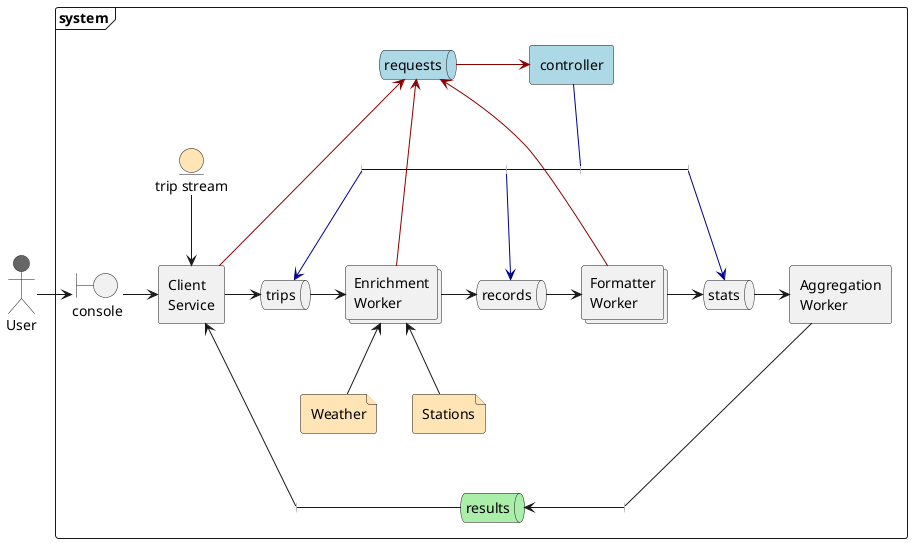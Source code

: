 @startuml

<style>
hexagon {
  BackGroundColor #00000055
  LineThickness 0
  LineColor none
}
</style>

actor User #666666

frame system  {
  agent controller #lightblue
  queue requests #lightblue
  hexagon t1 as " "
  hexagon t2 as " " 
  hexagon t3 as " "
  hexagon t4 as " "

  boundary console
  agent cs as "Client\nService"
  queue trips
  collections ew as "Enrichment\nWorker"
  queue records
  collections fw as "Formatter\nWorker"
  queue stats
  agent aw as "Aggregation\nWorker"\

  entity ts as "trip stream" #moccasin
  file Weather #moccasin
  file Stations #moccasin

  hexagon r1 as " "
  hexagon r2 as " "
  queue results #aaeeaa
}

User -> console
console -> cs
cs -> trips
trips -> ew
ew -> records
records -> fw
fw -> stats
stats -> aw

aw --- r1
results <- r1
r2 - results
cs <--- r2

requests -> controller #darkred
requests <--- cs #darkred
requests <--- ew #darkred
requests <--- fw #darkred

ts --> cs
ew <-- Weather
ew <-- Stations


t1 --> trips #darkblue
t2 --> records #darkblue
t4 --> stats #darkblue
t1 -ri- t2 #darkblue
t2 -ri- t3 #darkblue
t3 -ri- t4 #darkblue
controller -- t3 #darkblue

@enduml